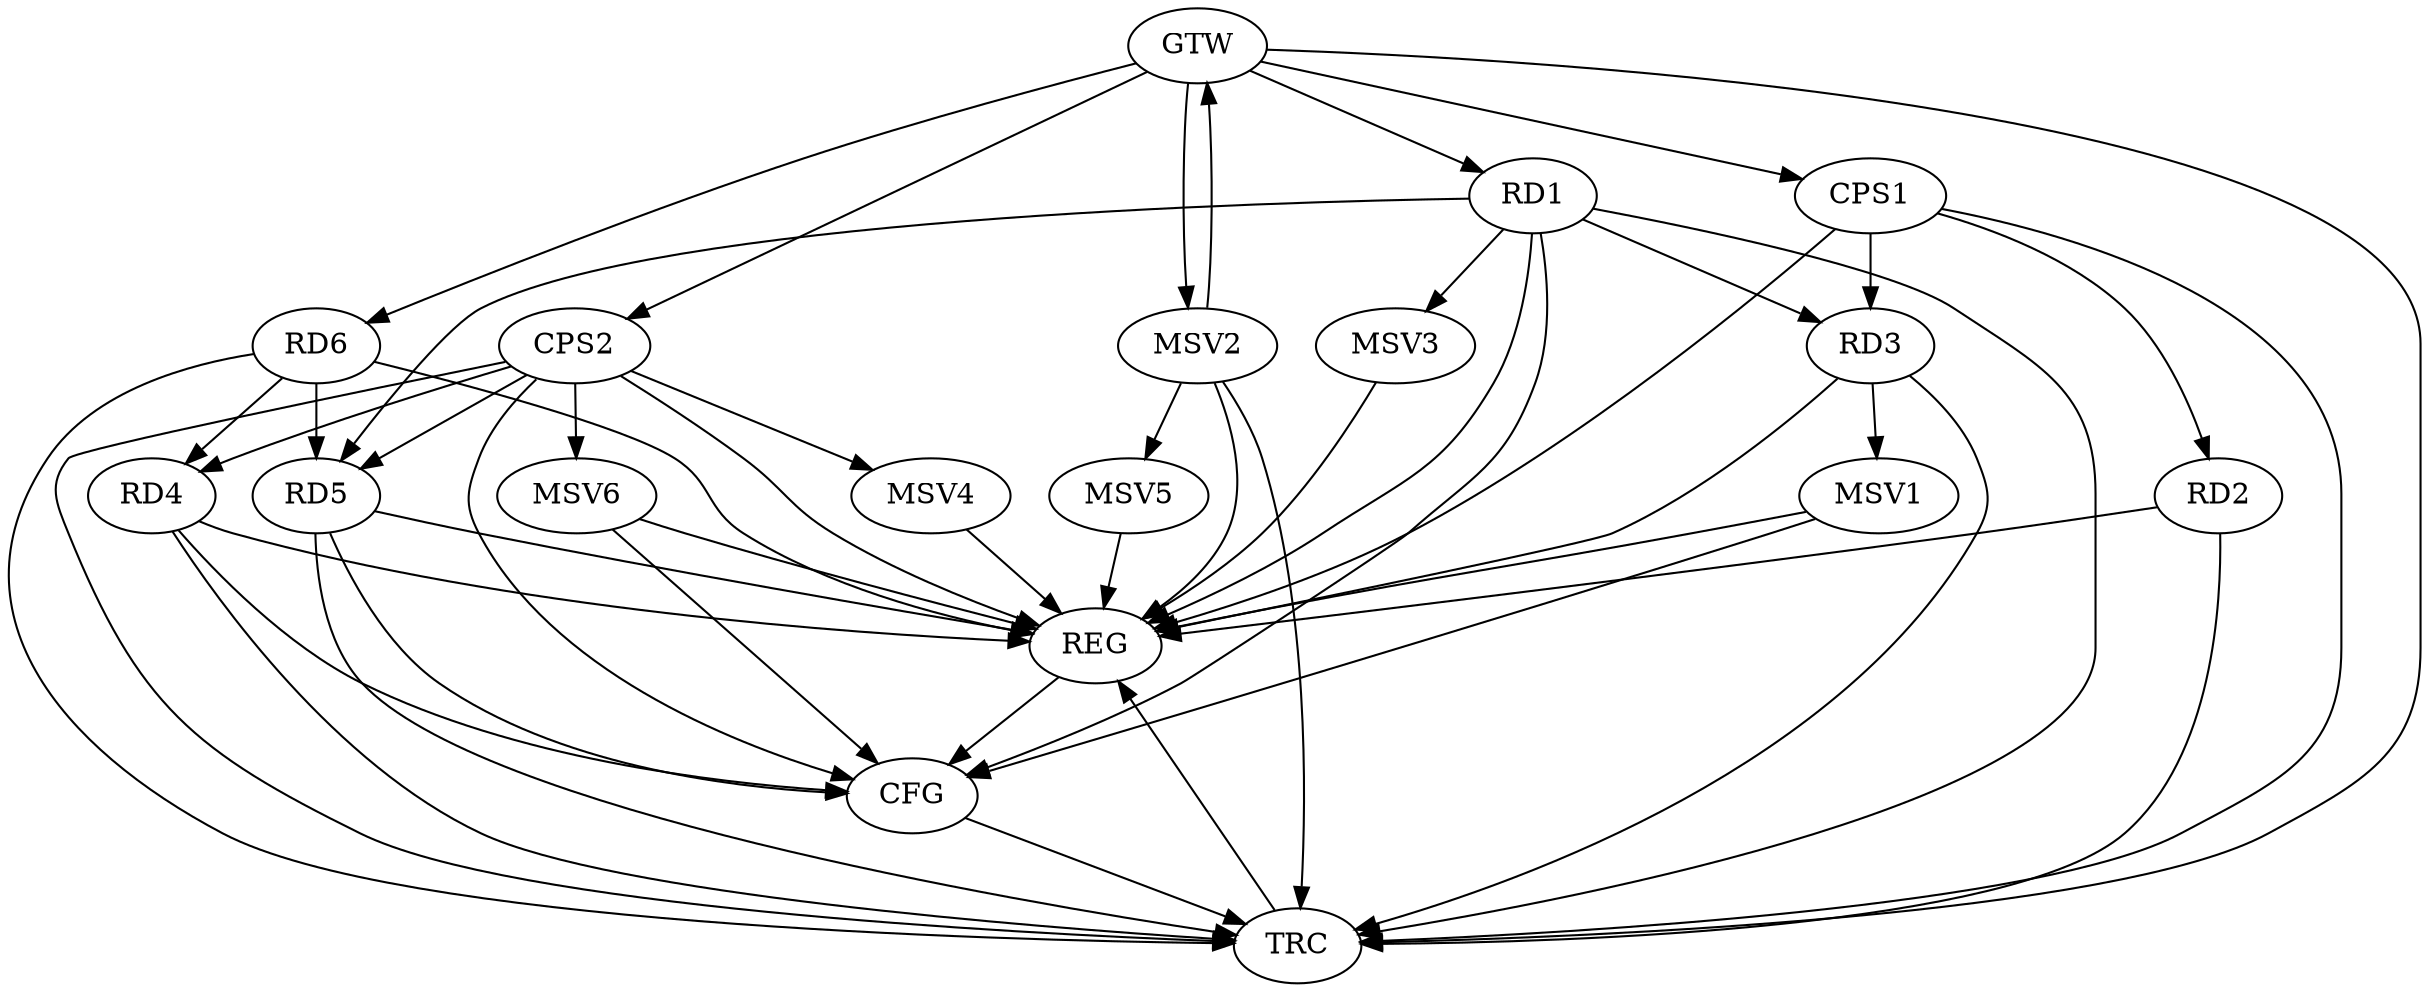 strict digraph G {
  RD1 [ label="RD1" ];
  RD2 [ label="RD2" ];
  RD3 [ label="RD3" ];
  RD4 [ label="RD4" ];
  RD5 [ label="RD5" ];
  RD6 [ label="RD6" ];
  CPS1 [ label="CPS1" ];
  CPS2 [ label="CPS2" ];
  GTW [ label="GTW" ];
  REG [ label="REG" ];
  CFG [ label="CFG" ];
  TRC [ label="TRC" ];
  MSV1 [ label="MSV1" ];
  MSV2 [ label="MSV2" ];
  MSV3 [ label="MSV3" ];
  MSV4 [ label="MSV4" ];
  MSV5 [ label="MSV5" ];
  MSV6 [ label="MSV6" ];
  RD1 -> RD5;
  RD6 -> RD4;
  RD6 -> RD5;
  CPS1 -> RD2;
  CPS1 -> RD3;
  CPS2 -> RD4;
  CPS2 -> RD5;
  GTW -> RD1;
  GTW -> RD6;
  GTW -> CPS1;
  GTW -> CPS2;
  RD1 -> REG;
  RD2 -> REG;
  RD3 -> REG;
  RD4 -> REG;
  RD5 -> REG;
  RD6 -> REG;
  CPS1 -> REG;
  CPS2 -> REG;
  RD1 -> CFG;
  CPS2 -> CFG;
  RD4 -> CFG;
  RD5 -> CFG;
  REG -> CFG;
  RD1 -> TRC;
  RD2 -> TRC;
  RD3 -> TRC;
  RD4 -> TRC;
  RD5 -> TRC;
  RD6 -> TRC;
  CPS1 -> TRC;
  CPS2 -> TRC;
  GTW -> TRC;
  CFG -> TRC;
  TRC -> REG;
  RD1 -> RD3;
  RD3 -> MSV1;
  MSV1 -> REG;
  MSV1 -> CFG;
  MSV2 -> GTW;
  GTW -> MSV2;
  MSV2 -> REG;
  MSV2 -> TRC;
  RD1 -> MSV3;
  MSV3 -> REG;
  CPS2 -> MSV4;
  MSV4 -> REG;
  MSV2 -> MSV5;
  MSV5 -> REG;
  CPS2 -> MSV6;
  MSV6 -> REG;
  MSV6 -> CFG;
}

